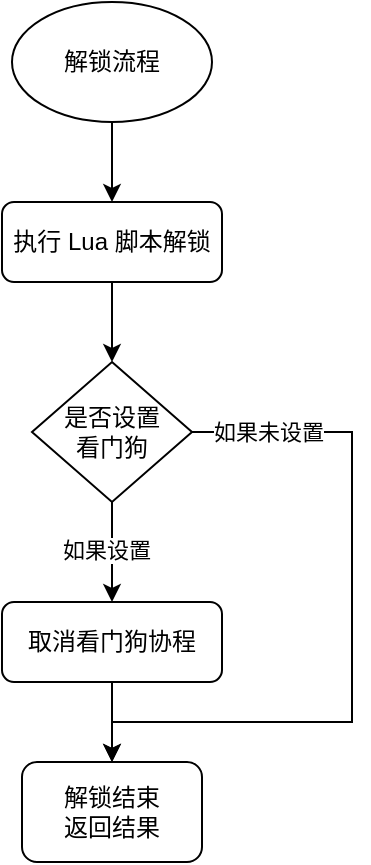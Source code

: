 <mxfile version="24.5.2" type="device">
  <diagram name="第 1 页" id="5mUDQXOYf2b6bIWThUh5">
    <mxGraphModel dx="896" dy="594" grid="1" gridSize="10" guides="1" tooltips="1" connect="1" arrows="1" fold="1" page="1" pageScale="1" pageWidth="827" pageHeight="1169" background="#ffffff" math="0" shadow="0">
      <root>
        <mxCell id="0" />
        <mxCell id="1" parent="0" />
        <mxCell id="xTaU3ACxkPvnfc6FId4V-7" style="edgeStyle=orthogonalEdgeStyle;rounded=0;orthogonalLoop=1;jettySize=auto;html=1;entryX=0.5;entryY=0;entryDx=0;entryDy=0;" edge="1" parent="1" source="xTaU3ACxkPvnfc6FId4V-1" target="xTaU3ACxkPvnfc6FId4V-2">
          <mxGeometry relative="1" as="geometry" />
        </mxCell>
        <mxCell id="xTaU3ACxkPvnfc6FId4V-1" value="解锁流程" style="ellipse;whiteSpace=wrap;html=1;" vertex="1" parent="1">
          <mxGeometry x="70" y="80" width="100" height="60" as="geometry" />
        </mxCell>
        <mxCell id="xTaU3ACxkPvnfc6FId4V-8" style="edgeStyle=orthogonalEdgeStyle;rounded=0;orthogonalLoop=1;jettySize=auto;html=1;entryX=0.5;entryY=0;entryDx=0;entryDy=0;" edge="1" parent="1" source="xTaU3ACxkPvnfc6FId4V-2" target="xTaU3ACxkPvnfc6FId4V-4">
          <mxGeometry relative="1" as="geometry" />
        </mxCell>
        <mxCell id="xTaU3ACxkPvnfc6FId4V-2" value="执行 Lua 脚本解锁" style="rounded=1;whiteSpace=wrap;html=1;" vertex="1" parent="1">
          <mxGeometry x="65" y="180" width="110" height="40" as="geometry" />
        </mxCell>
        <mxCell id="xTaU3ACxkPvnfc6FId4V-10" style="edgeStyle=orthogonalEdgeStyle;rounded=0;orthogonalLoop=1;jettySize=auto;html=1;entryX=0.5;entryY=0;entryDx=0;entryDy=0;" edge="1" parent="1" source="xTaU3ACxkPvnfc6FId4V-3" target="xTaU3ACxkPvnfc6FId4V-9">
          <mxGeometry relative="1" as="geometry" />
        </mxCell>
        <mxCell id="xTaU3ACxkPvnfc6FId4V-3" value="取消看门狗协程" style="rounded=1;whiteSpace=wrap;html=1;" vertex="1" parent="1">
          <mxGeometry x="65" y="380" width="110" height="40" as="geometry" />
        </mxCell>
        <mxCell id="xTaU3ACxkPvnfc6FId4V-5" style="edgeStyle=orthogonalEdgeStyle;rounded=0;orthogonalLoop=1;jettySize=auto;html=1;entryX=0.5;entryY=0;entryDx=0;entryDy=0;" edge="1" parent="1" source="xTaU3ACxkPvnfc6FId4V-4" target="xTaU3ACxkPvnfc6FId4V-3">
          <mxGeometry relative="1" as="geometry" />
        </mxCell>
        <mxCell id="xTaU3ACxkPvnfc6FId4V-6" value="如果设置" style="edgeLabel;html=1;align=center;verticalAlign=middle;resizable=0;points=[];" vertex="1" connectable="0" parent="xTaU3ACxkPvnfc6FId4V-5">
          <mxGeometry x="-0.056" y="-3" relative="1" as="geometry">
            <mxPoint as="offset" />
          </mxGeometry>
        </mxCell>
        <mxCell id="xTaU3ACxkPvnfc6FId4V-11" style="edgeStyle=orthogonalEdgeStyle;rounded=0;orthogonalLoop=1;jettySize=auto;html=1;entryX=0.5;entryY=0;entryDx=0;entryDy=0;" edge="1" parent="1" source="xTaU3ACxkPvnfc6FId4V-4" target="xTaU3ACxkPvnfc6FId4V-9">
          <mxGeometry relative="1" as="geometry">
            <mxPoint x="220" y="460" as="targetPoint" />
            <Array as="points">
              <mxPoint x="240" y="295" />
              <mxPoint x="240" y="440" />
              <mxPoint x="120" y="440" />
            </Array>
          </mxGeometry>
        </mxCell>
        <mxCell id="xTaU3ACxkPvnfc6FId4V-12" value="如果未设置" style="edgeLabel;html=1;align=center;verticalAlign=middle;resizable=0;points=[];" vertex="1" connectable="0" parent="xTaU3ACxkPvnfc6FId4V-11">
          <mxGeometry x="-0.852" y="-1" relative="1" as="geometry">
            <mxPoint x="11" y="-1" as="offset" />
          </mxGeometry>
        </mxCell>
        <mxCell id="xTaU3ACxkPvnfc6FId4V-4" value="是否设置&lt;div&gt;看门狗&lt;/div&gt;" style="rhombus;whiteSpace=wrap;html=1;" vertex="1" parent="1">
          <mxGeometry x="80" y="260" width="80" height="70" as="geometry" />
        </mxCell>
        <mxCell id="xTaU3ACxkPvnfc6FId4V-9" value="解锁结束&lt;div&gt;返回结果&lt;/div&gt;" style="rounded=1;whiteSpace=wrap;html=1;" vertex="1" parent="1">
          <mxGeometry x="75" y="460" width="90" height="50" as="geometry" />
        </mxCell>
      </root>
    </mxGraphModel>
  </diagram>
</mxfile>
